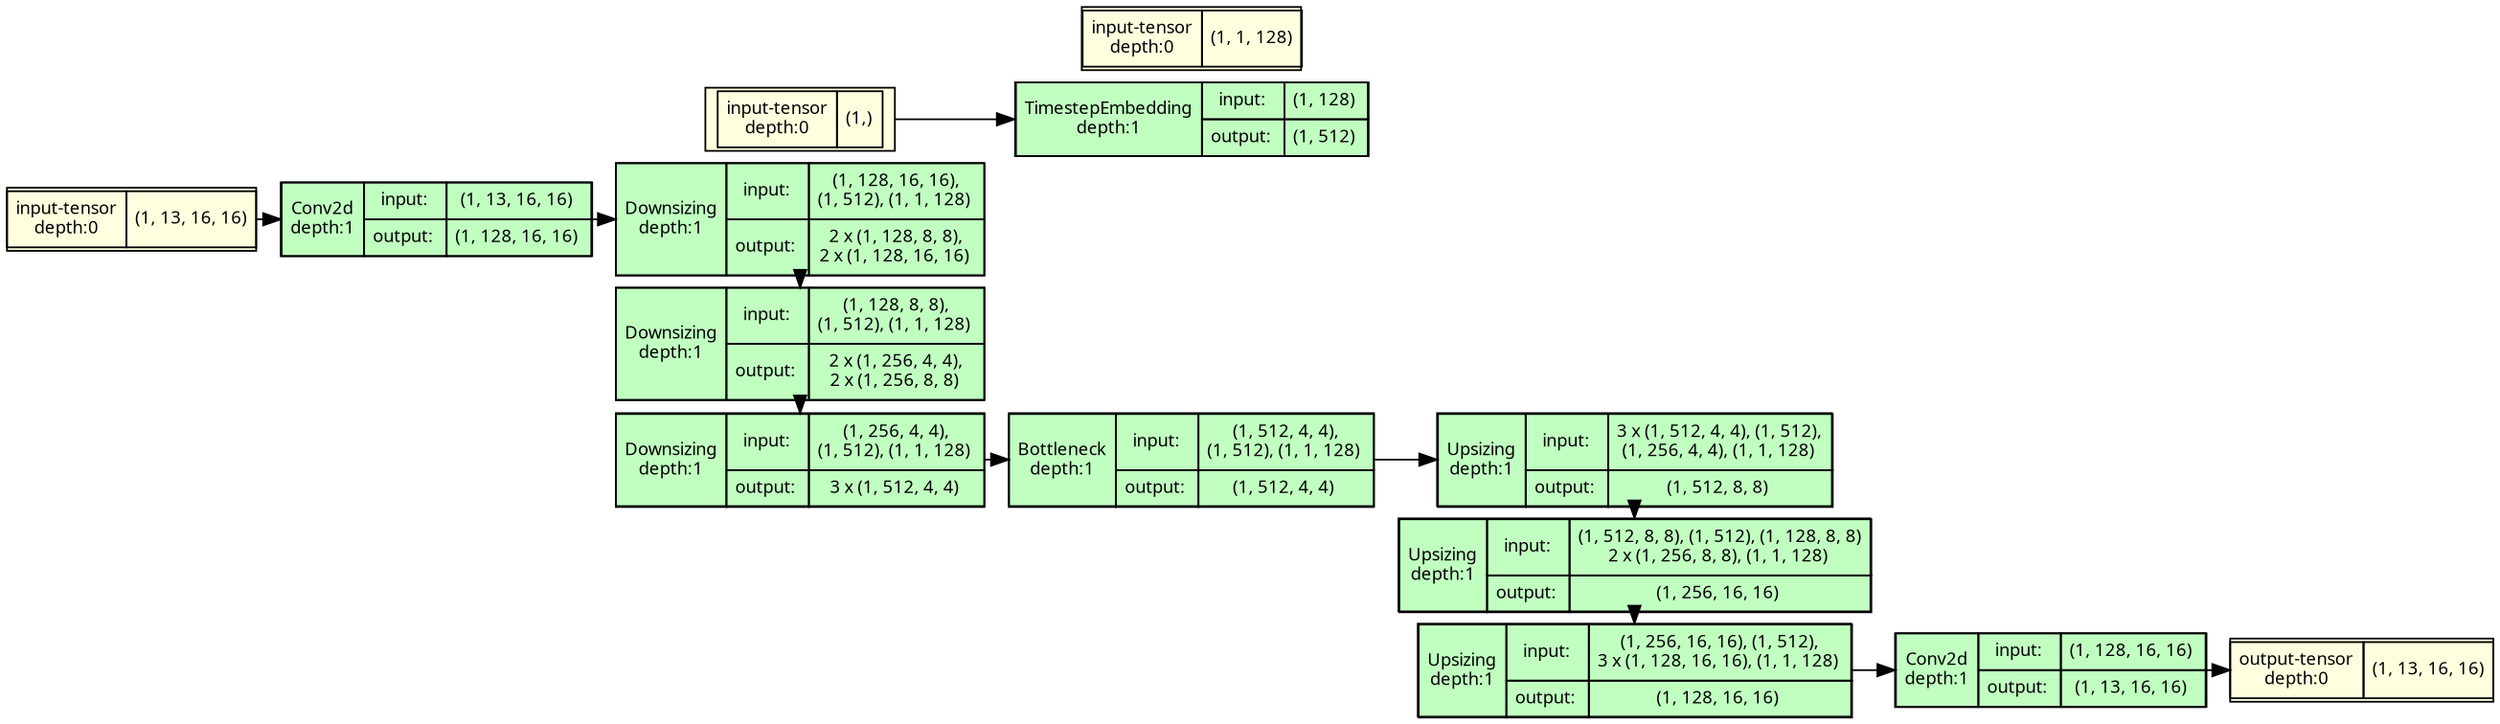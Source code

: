 strict digraph model {
	graph [ordering=out rankdir=LR size="17.4,17.4"]
	node [align=left fontname="Linux libertine" fontsize=10 height=0.5 margin=0 ranksep=0.1 shape=rectangle style=filled width=1.5]
	edge [fontsize=10]
	0 [label=<
                    <TABLE BORDER="0" CELLBORDER="1"
                    CELLSPACING="0" CELLPADDING="4">
                        <TR><TD>input-tensor<BR/>depth:0</TD><TD>(1, 13, 16, 16)</TD></TR>
                    </TABLE>> fillcolor=lightyellow]
	1 [label=<
                    <TABLE BORDER="0" CELLBORDER="1"
                    CELLSPACING="0" CELLPADDING="4">
                        <TR><TD>input-tensor<BR/>depth:0</TD><TD>(1,)</TD></TR>
                    </TABLE>> fillcolor=lightyellow]
	2 [label=<
                    <TABLE BORDER="0" CELLBORDER="1"
                    CELLSPACING="0" CELLPADDING="4">
                        <TR><TD>input-tensor<BR/>depth:0</TD><TD>(1, 1, 128)</TD></TR>
                    </TABLE>> fillcolor=lightyellow]
	6 [label=<
                    <TABLE BORDER="0" CELLBORDER="1"
                    CELLSPACING="0" CELLPADDING="4">
                    <TR>
                        <TD ROWSPAN="2">TimestepEmbedding<BR/>depth:1</TD>
                        <TD COLSPAN="2">input:</TD>
                        <TD COLSPAN="2">(1, 128) </TD>
                    </TR>
                    <TR>
                        <TD COLSPAN="2">output: </TD>
                        <TD COLSPAN="2">(1, 512) </TD>
                    </TR>
                    </TABLE>> fillcolor=darkseagreen1]
	7 [label=<
                    <TABLE BORDER="0" CELLBORDER="1"
                    CELLSPACING="0" CELLPADDING="4">
                    <TR>
                        <TD ROWSPAN="2">Conv2d<BR/>depth:1</TD>
                        <TD COLSPAN="2">input:</TD>
                        <TD COLSPAN="2">(1, 13, 16, 16) </TD>
                    </TR>
                    <TR>
                        <TD COLSPAN="2">output: </TD>
                        <TD COLSPAN="2">(1, 128, 16, 16) </TD>
                    </TR>
                    </TABLE>> fillcolor=darkseagreen1]
	8 [label=<
                    <TABLE BORDER="0" CELLBORDER="1"
                    CELLSPACING="0" CELLPADDING="4">
                    <TR>
                        <TD ROWSPAN="2">Downsizing<BR/>depth:1</TD>
                        <TD COLSPAN="2">input:</TD>
                        <TD COLSPAN="2">(1, 128, 16, 16),<BR/>(1, 512), (1, 1, 128) </TD>
                    </TR>
                    <TR>
                        <TD COLSPAN="2">output: </TD>
                        <TD COLSPAN="2">2 x (1, 128, 8, 8),<BR/>2 x (1, 128, 16, 16) </TD>
                    </TR>
                    </TABLE>> fillcolor=darkseagreen1]
                    { rank=same; 8; 9; 10;}
	9 [label=<
                    <TABLE BORDER="0" CELLBORDER="1"
                    CELLSPACING="0" CELLPADDING="4">
                    <TR>
                        <TD ROWSPAN="2">Downsizing<BR/>depth:1</TD>
                        <TD COLSPAN="2">input:</TD>
                        <TD COLSPAN="2">(1, 128, 8, 8),<BR/>(1, 512), (1, 1, 128) </TD>
                    </TR>
                    <TR>
                        <TD COLSPAN="2">output: </TD>
                        <TD COLSPAN="2">2 x (1, 256, 4, 4),<BR/>2 x (1, 256, 8, 8) </TD>
                    </TR>
                    </TABLE>> fillcolor=darkseagreen1]
	10 [label=<
                    <TABLE BORDER="0" CELLBORDER="1"
                    CELLSPACING="0" CELLPADDING="4">
                    <TR>
                        <TD ROWSPAN="2">Downsizing<BR/>depth:1</TD>
                        <TD COLSPAN="2">input:</TD>
                        <TD COLSPAN="2">(1, 256, 4, 4),<BR/>(1, 512), (1, 1, 128) </TD>
                    </TR>
                    <TR>
                        <TD COLSPAN="2">output: </TD>
                        <TD COLSPAN="2">3 x (1, 512, 4, 4) </TD>
                    </TR>
                    </TABLE>> fillcolor=darkseagreen1]
	11 [label=<
                    <TABLE BORDER="0" CELLBORDER="1"
                    CELLSPACING="0" CELLPADDING="4">
                    <TR>
                        <TD ROWSPAN="2">Bottleneck<BR/>depth:1</TD>
                        <TD COLSPAN="2">input:</TD>
                        <TD COLSPAN="2">(1, 512, 4, 4),<BR/>(1, 512), (1, 1, 128) </TD>
                    </TR>
                    <TR>
                        <TD COLSPAN="2">output: </TD>
                        <TD COLSPAN="2">(1, 512, 4, 4) </TD>
                    </TR>
                    </TABLE>> fillcolor=darkseagreen1]
                    { rank=same; 6; 2; 11; }
	12 [label=<
                    <TABLE BORDER="0" CELLBORDER="1"
                    CELLSPACING="0" CELLPADDING="4">
                    <TR>
                        <TD ROWSPAN="2">Upsizing<BR/>depth:1</TD>
                        <TD COLSPAN="2">input:</TD>
                        <TD COLSPAN="2">3 x (1, 512, 4, 4), (1, 512),<BR/>(1, 256, 4, 4), (1, 1, 128) </TD>
                    </TR>
                    <TR>
                        <TD COLSPAN="2">output: </TD>
                        <TD COLSPAN="2">(1, 512, 8, 8) </TD>
                    </TR>
                    </TABLE>> fillcolor=darkseagreen1]
	13 [label=<
                    <TABLE BORDER="0" CELLBORDER="1"
                    CELLSPACING="0" CELLPADDING="4">
                    <TR>
                        <TD ROWSPAN="2">Upsizing<BR/>depth:1</TD>
                        <TD COLSPAN="2">input:</TD>
                        <TD COLSPAN="2">(1, 512, 8, 8), (1, 512), (1, 128, 8, 8)<BR/>2 x (1, 256, 8, 8), (1, 1, 128) </TD>
                    </TR>
                    <TR>
                        <TD COLSPAN="2">output: </TD>
                        <TD COLSPAN="2">(1, 256, 16, 16) </TD>
                    </TR>
                    </TABLE>> fillcolor=darkseagreen1]
	14 [label=<
                    <TABLE BORDER="0" CELLBORDER="1"
                    CELLSPACING="0" CELLPADDING="4">
                    <TR>
                        <TD ROWSPAN="2">Upsizing<BR/>depth:1</TD>
                        <TD COLSPAN="2">input:</TD>
                        <TD COLSPAN="2">(1, 256, 16, 16), (1, 512),<BR/>3 x (1, 128, 16, 16), (1, 1, 128) </TD>
                    </TR>
                    <TR>
                        <TD COLSPAN="2">output: </TD>
                        <TD COLSPAN="2">(1, 128, 16, 16) </TD>
                    </TR>
                    </TABLE>> fillcolor=darkseagreen1]
                    { rank=same; 14; 13; 12;}
	17 [label=<
                    <TABLE BORDER="0" CELLBORDER="1"
                    CELLSPACING="0" CELLPADDING="4">
                    <TR>
                        <TD ROWSPAN="2">Conv2d<BR/>depth:1</TD>
                        <TD COLSPAN="2">input:</TD>
                        <TD COLSPAN="2">(1, 128, 16, 16) </TD>
                    </TR>
                    <TR>
                        <TD COLSPAN="2">output: </TD>
                        <TD COLSPAN="2">(1, 13, 16, 16) </TD>
                    </TR>
                    </TABLE>> fillcolor=darkseagreen1]
	18 [label=<
                    <TABLE BORDER="0" CELLBORDER="1"
                    CELLSPACING="0" CELLPADDING="4">
                        <TR><TD>output-tensor<BR/>depth:0</TD><TD>(1, 13, 16, 16)</TD></TR>
                    </TABLE>> fillcolor=lightyellow]
	0 -> 7
    1 -> 6
    7 -> 8
    8 -> 9
    9 -> 10
    10 -> 11
    12 -> 13 
    13 -> 14 
    11 -> 12

    14 -> 17 
	17 -> 18
	concentrate=true nodesep=0.1 ranksep=0.2
}
